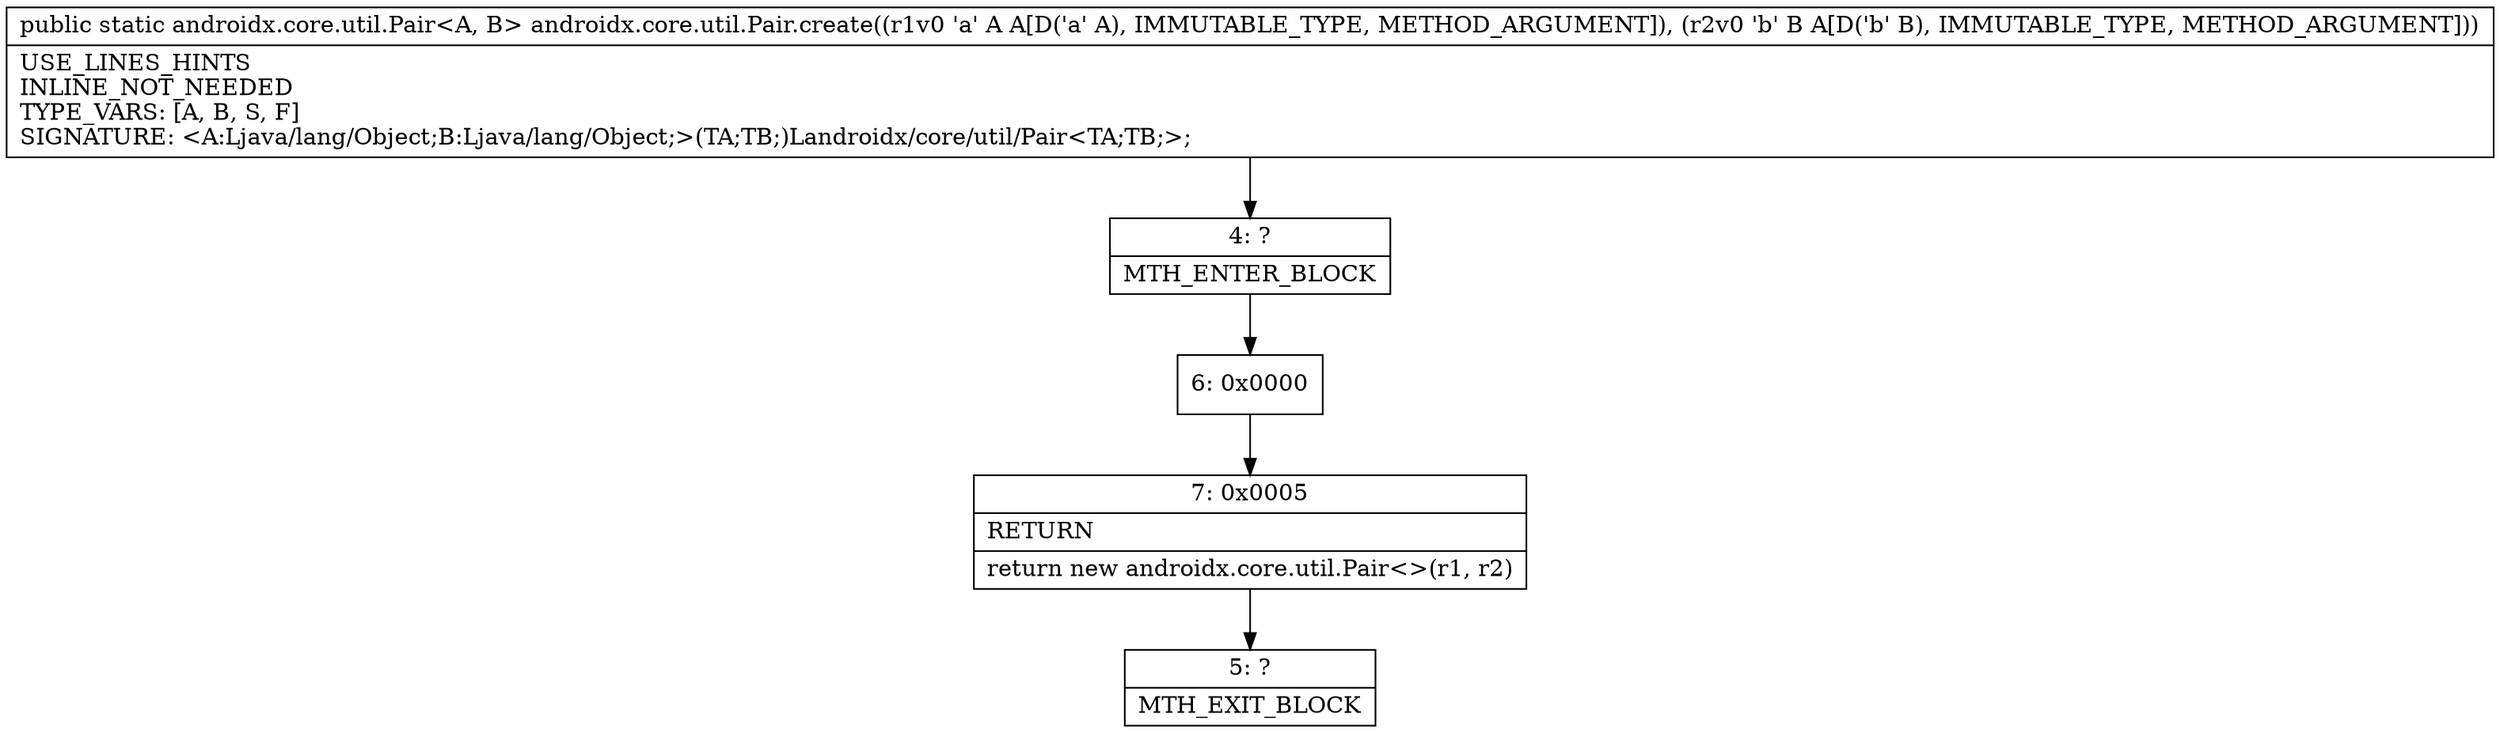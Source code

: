 digraph "CFG forandroidx.core.util.Pair.create(Ljava\/lang\/Object;Ljava\/lang\/Object;)Landroidx\/core\/util\/Pair;" {
Node_4 [shape=record,label="{4\:\ ?|MTH_ENTER_BLOCK\l}"];
Node_6 [shape=record,label="{6\:\ 0x0000}"];
Node_7 [shape=record,label="{7\:\ 0x0005|RETURN\l|return new androidx.core.util.Pair\<\>(r1, r2)\l}"];
Node_5 [shape=record,label="{5\:\ ?|MTH_EXIT_BLOCK\l}"];
MethodNode[shape=record,label="{public static androidx.core.util.Pair\<A, B\> androidx.core.util.Pair.create((r1v0 'a' A A[D('a' A), IMMUTABLE_TYPE, METHOD_ARGUMENT]), (r2v0 'b' B A[D('b' B), IMMUTABLE_TYPE, METHOD_ARGUMENT]))  | USE_LINES_HINTS\lINLINE_NOT_NEEDED\lTYPE_VARS: [A, B, S, F]\lSIGNATURE: \<A:Ljava\/lang\/Object;B:Ljava\/lang\/Object;\>(TA;TB;)Landroidx\/core\/util\/Pair\<TA;TB;\>;\l}"];
MethodNode -> Node_4;Node_4 -> Node_6;
Node_6 -> Node_7;
Node_7 -> Node_5;
}

